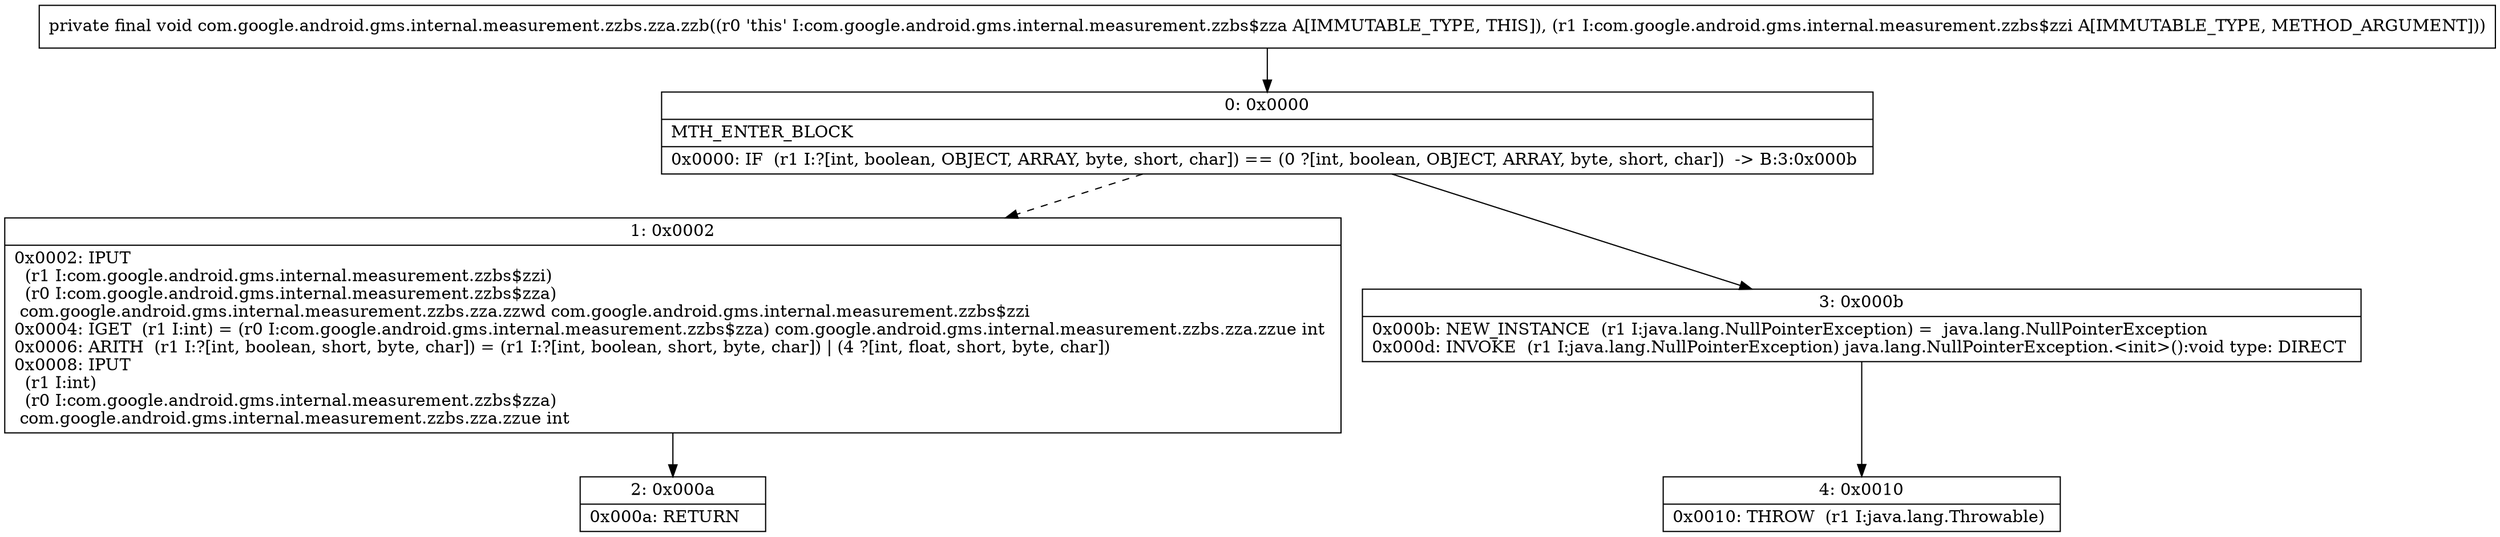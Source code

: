 digraph "CFG forcom.google.android.gms.internal.measurement.zzbs.zza.zzb(Lcom\/google\/android\/gms\/internal\/measurement\/zzbs$zzi;)V" {
Node_0 [shape=record,label="{0\:\ 0x0000|MTH_ENTER_BLOCK\l|0x0000: IF  (r1 I:?[int, boolean, OBJECT, ARRAY, byte, short, char]) == (0 ?[int, boolean, OBJECT, ARRAY, byte, short, char])  \-\> B:3:0x000b \l}"];
Node_1 [shape=record,label="{1\:\ 0x0002|0x0002: IPUT  \l  (r1 I:com.google.android.gms.internal.measurement.zzbs$zzi)\l  (r0 I:com.google.android.gms.internal.measurement.zzbs$zza)\l com.google.android.gms.internal.measurement.zzbs.zza.zzwd com.google.android.gms.internal.measurement.zzbs$zzi \l0x0004: IGET  (r1 I:int) = (r0 I:com.google.android.gms.internal.measurement.zzbs$zza) com.google.android.gms.internal.measurement.zzbs.zza.zzue int \l0x0006: ARITH  (r1 I:?[int, boolean, short, byte, char]) = (r1 I:?[int, boolean, short, byte, char]) \| (4 ?[int, float, short, byte, char]) \l0x0008: IPUT  \l  (r1 I:int)\l  (r0 I:com.google.android.gms.internal.measurement.zzbs$zza)\l com.google.android.gms.internal.measurement.zzbs.zza.zzue int \l}"];
Node_2 [shape=record,label="{2\:\ 0x000a|0x000a: RETURN   \l}"];
Node_3 [shape=record,label="{3\:\ 0x000b|0x000b: NEW_INSTANCE  (r1 I:java.lang.NullPointerException) =  java.lang.NullPointerException \l0x000d: INVOKE  (r1 I:java.lang.NullPointerException) java.lang.NullPointerException.\<init\>():void type: DIRECT \l}"];
Node_4 [shape=record,label="{4\:\ 0x0010|0x0010: THROW  (r1 I:java.lang.Throwable) \l}"];
MethodNode[shape=record,label="{private final void com.google.android.gms.internal.measurement.zzbs.zza.zzb((r0 'this' I:com.google.android.gms.internal.measurement.zzbs$zza A[IMMUTABLE_TYPE, THIS]), (r1 I:com.google.android.gms.internal.measurement.zzbs$zzi A[IMMUTABLE_TYPE, METHOD_ARGUMENT])) }"];
MethodNode -> Node_0;
Node_0 -> Node_1[style=dashed];
Node_0 -> Node_3;
Node_1 -> Node_2;
Node_3 -> Node_4;
}


